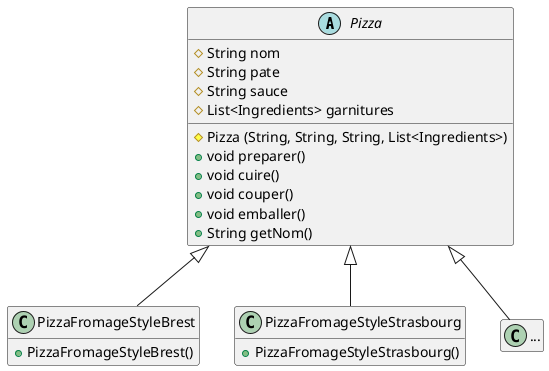 @startuml

'-----------------------------------
' UML concepts illustrated
' JMB 2014
'-----------------------------------

'hide circle
hide empty members
hide empty methods

abstract class Pizza {
  # String nom
  # String pate
  # String sauce
  # List<Ingredients> garnitures
  # Pizza (String, String, String, List<Ingredients>)
  + void preparer()
  + void cuire()
  + void couper()
  + void emballer()
  + String getNom()
}

class PizzaFromageStyleBrest {
  +PizzaFromageStyleBrest()
}
Pizza <|-- PizzaFromageStyleBrest

class PizzaFromageStyleStrasbourg {
  +PizzaFromageStyleStrasbourg()
}
Pizza <|-- PizzaFromageStyleStrasbourg

class PizzaFromageStyleCorse as "..." {
}
Pizza <|-- PizzaFromageStyleCorse

@enduml
